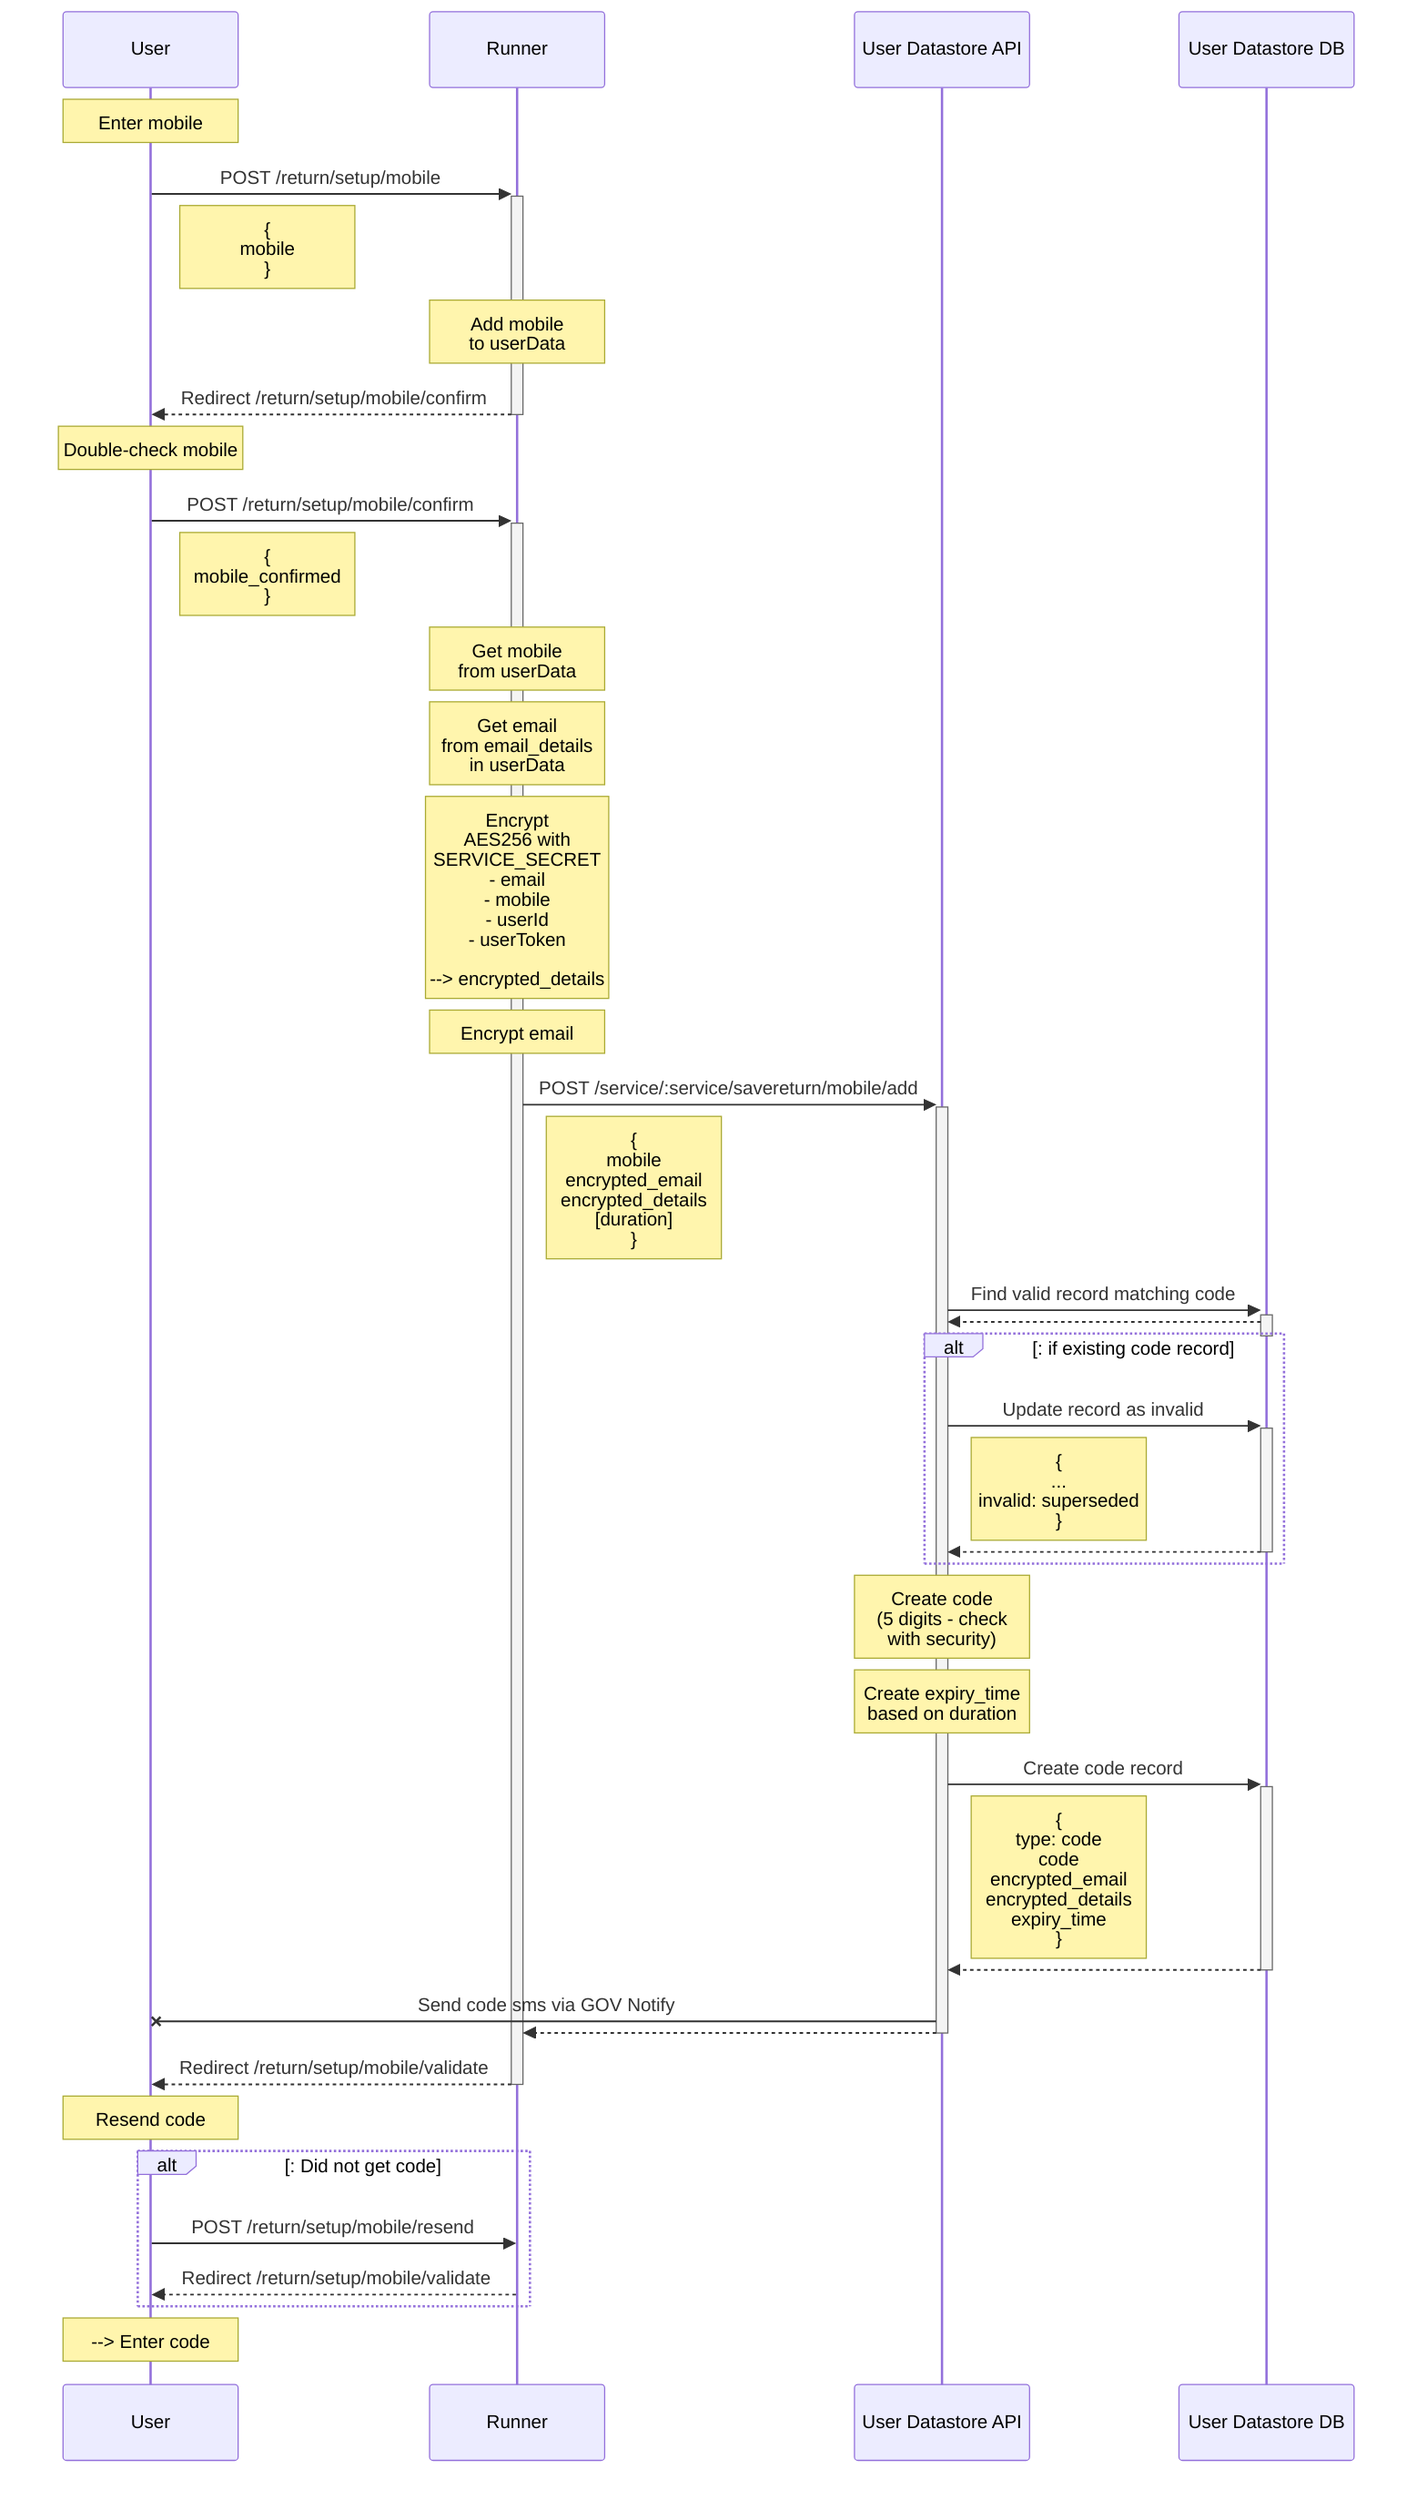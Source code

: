 sequenceDiagram

participant U as User

participant R as Runner

participant DS as User Datastore API

participant DB as User Datastore DB

Note over U: Enter mobile

U->>+R: POST /return/setup/mobile

Note right of U: {<br>mobile<br>}

Note over R: Add mobile <br>to userData

R-->>-U:  Redirect /return/setup/mobile/confirm

Note over U: Double-check mobile

U->>+R: POST /return/setup/mobile/confirm

Note right of U: {<br>mobile_confirmed<br>}

Note over R: Get mobile <br>from userData

Note over R: Get email<br>from email_details<br>in userData

Note over R: Encrypt<br>AES256 with<br>SERVICE_SECRET<br>- email<br>- mobile<br>- userId<br>- userToken<br><br>--> encrypted_details

Note over R: Encrypt email

R->>+DS: POST /service/:service/savereturn/mobile/add

Note right of R: {<br>mobile<br>encrypted_email<br>encrypted_details<br>[duration]<br>}

DS->>+DB: Find valid record matching code 

DB-->>-DS: 

alt: if existing code record

DS->>+DB: Update record as invalid 

Note right of DS: {<br>...<br>invalid: superseded<br>}

DB-->>-DS: 

end

Note over DS: Create  code<br>(5 digits - check<br>with security)

Note over DS: Create expiry_time<br>based on duration

DS->>+DB: Create code record 

Note right of DS: { <br>type: code<br>code<br>encrypted_email<br>encrypted_details<br>expiry_time<br> }

DB-->>-DS: 

DS-XU: Send code sms via GOV Notify

DS-->>-R:  

R-->>-U:  Redirect /return/setup/mobile/validate

Note over U: Resend code

alt: Did not get code

U->>R: POST /return/setup/mobile/resend

R-->>U: Redirect /return/setup/mobile/validate

end

Note over U: --> Enter code